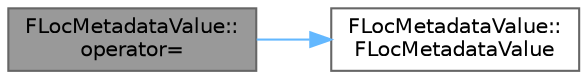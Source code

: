digraph "FLocMetadataValue::operator="
{
 // INTERACTIVE_SVG=YES
 // LATEX_PDF_SIZE
  bgcolor="transparent";
  edge [fontname=Helvetica,fontsize=10,labelfontname=Helvetica,labelfontsize=10];
  node [fontname=Helvetica,fontsize=10,shape=box,height=0.2,width=0.4];
  rankdir="LR";
  Node1 [id="Node000001",label="FLocMetadataValue::\loperator=",height=0.2,width=0.4,color="gray40", fillcolor="grey60", style="filled", fontcolor="black",tooltip=" "];
  Node1 -> Node2 [id="edge1_Node000001_Node000002",color="steelblue1",style="solid",tooltip=" "];
  Node2 [id="Node000002",label="FLocMetadataValue::\lFLocMetadataValue",height=0.2,width=0.4,color="grey40", fillcolor="white", style="filled",URL="$dc/d5c/classFLocMetadataValue.html#a84e8acfc54cbabf3a69b8db34a2a7cc2",tooltip=" "];
}
